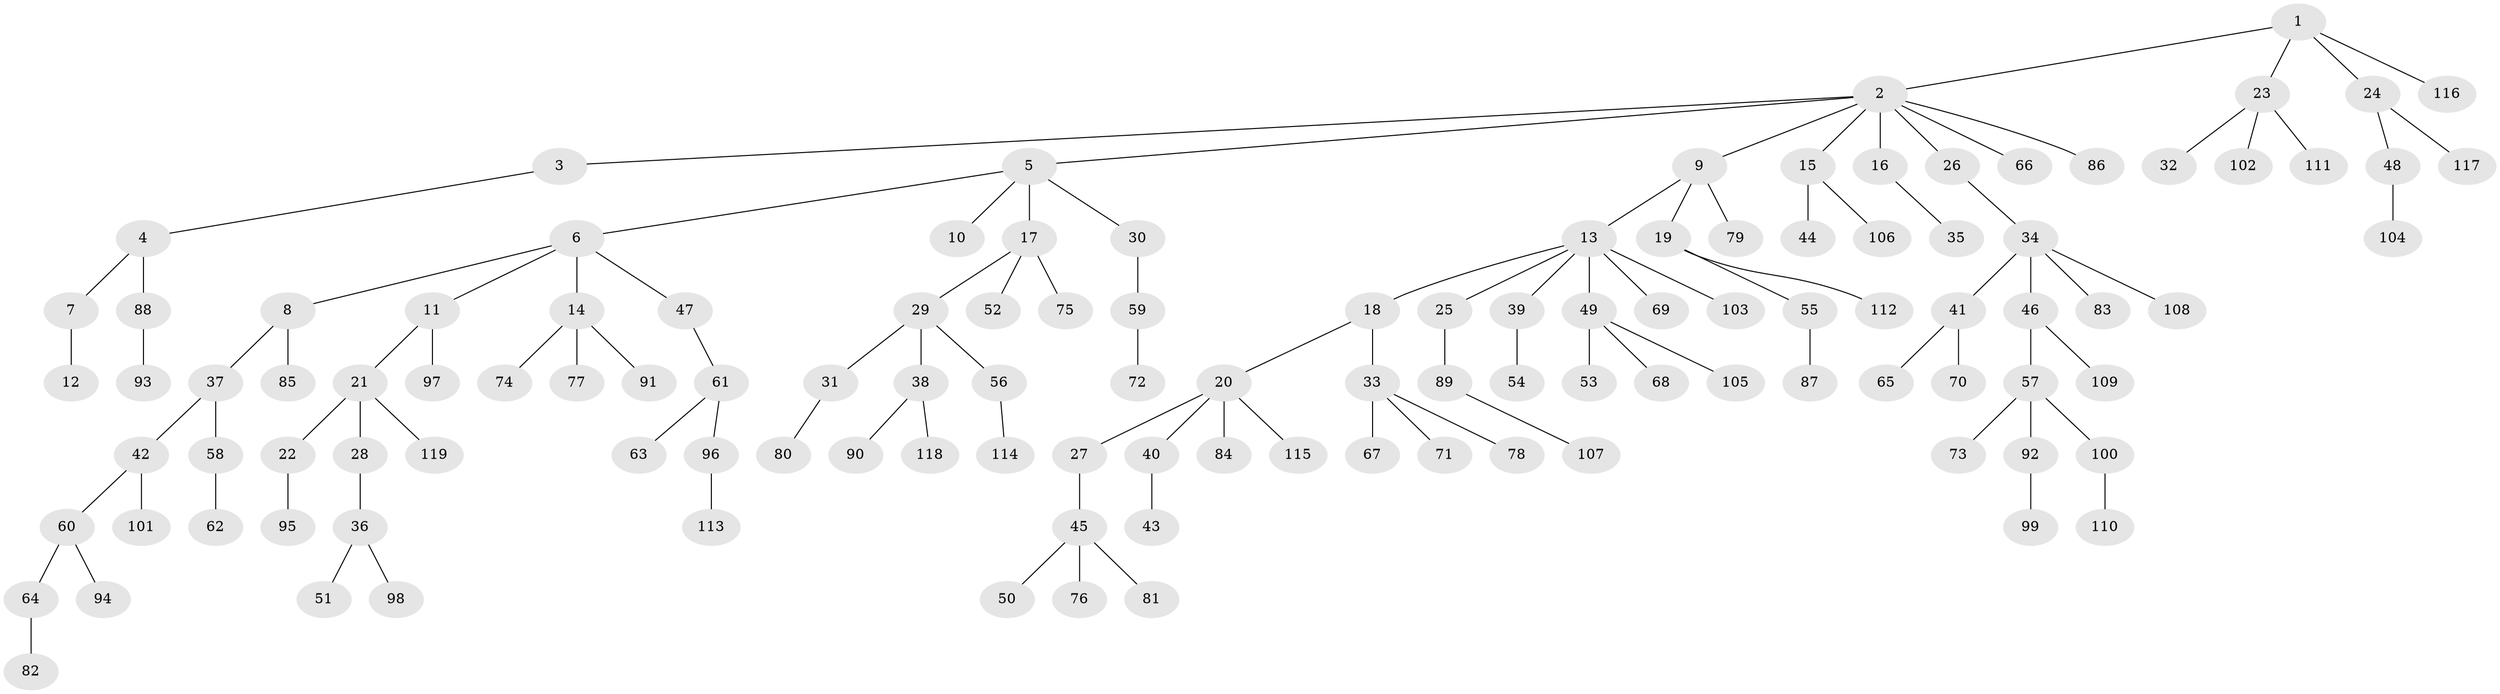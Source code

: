 // coarse degree distribution, {3: 0.125, 8: 0.0125, 4: 0.0625, 5: 0.0125, 2: 0.175, 9: 0.0125, 1: 0.575, 6: 0.025}
// Generated by graph-tools (version 1.1) at 2025/42/03/06/25 10:42:03]
// undirected, 119 vertices, 118 edges
graph export_dot {
graph [start="1"]
  node [color=gray90,style=filled];
  1;
  2;
  3;
  4;
  5;
  6;
  7;
  8;
  9;
  10;
  11;
  12;
  13;
  14;
  15;
  16;
  17;
  18;
  19;
  20;
  21;
  22;
  23;
  24;
  25;
  26;
  27;
  28;
  29;
  30;
  31;
  32;
  33;
  34;
  35;
  36;
  37;
  38;
  39;
  40;
  41;
  42;
  43;
  44;
  45;
  46;
  47;
  48;
  49;
  50;
  51;
  52;
  53;
  54;
  55;
  56;
  57;
  58;
  59;
  60;
  61;
  62;
  63;
  64;
  65;
  66;
  67;
  68;
  69;
  70;
  71;
  72;
  73;
  74;
  75;
  76;
  77;
  78;
  79;
  80;
  81;
  82;
  83;
  84;
  85;
  86;
  87;
  88;
  89;
  90;
  91;
  92;
  93;
  94;
  95;
  96;
  97;
  98;
  99;
  100;
  101;
  102;
  103;
  104;
  105;
  106;
  107;
  108;
  109;
  110;
  111;
  112;
  113;
  114;
  115;
  116;
  117;
  118;
  119;
  1 -- 2;
  1 -- 23;
  1 -- 24;
  1 -- 116;
  2 -- 3;
  2 -- 5;
  2 -- 9;
  2 -- 15;
  2 -- 16;
  2 -- 26;
  2 -- 66;
  2 -- 86;
  3 -- 4;
  4 -- 7;
  4 -- 88;
  5 -- 6;
  5 -- 10;
  5 -- 17;
  5 -- 30;
  6 -- 8;
  6 -- 11;
  6 -- 14;
  6 -- 47;
  7 -- 12;
  8 -- 37;
  8 -- 85;
  9 -- 13;
  9 -- 19;
  9 -- 79;
  11 -- 21;
  11 -- 97;
  13 -- 18;
  13 -- 25;
  13 -- 39;
  13 -- 49;
  13 -- 69;
  13 -- 103;
  14 -- 74;
  14 -- 77;
  14 -- 91;
  15 -- 44;
  15 -- 106;
  16 -- 35;
  17 -- 29;
  17 -- 52;
  17 -- 75;
  18 -- 20;
  18 -- 33;
  19 -- 55;
  19 -- 112;
  20 -- 27;
  20 -- 40;
  20 -- 84;
  20 -- 115;
  21 -- 22;
  21 -- 28;
  21 -- 119;
  22 -- 95;
  23 -- 32;
  23 -- 102;
  23 -- 111;
  24 -- 48;
  24 -- 117;
  25 -- 89;
  26 -- 34;
  27 -- 45;
  28 -- 36;
  29 -- 31;
  29 -- 38;
  29 -- 56;
  30 -- 59;
  31 -- 80;
  33 -- 67;
  33 -- 71;
  33 -- 78;
  34 -- 41;
  34 -- 46;
  34 -- 83;
  34 -- 108;
  36 -- 51;
  36 -- 98;
  37 -- 42;
  37 -- 58;
  38 -- 90;
  38 -- 118;
  39 -- 54;
  40 -- 43;
  41 -- 65;
  41 -- 70;
  42 -- 60;
  42 -- 101;
  45 -- 50;
  45 -- 76;
  45 -- 81;
  46 -- 57;
  46 -- 109;
  47 -- 61;
  48 -- 104;
  49 -- 53;
  49 -- 68;
  49 -- 105;
  55 -- 87;
  56 -- 114;
  57 -- 73;
  57 -- 92;
  57 -- 100;
  58 -- 62;
  59 -- 72;
  60 -- 64;
  60 -- 94;
  61 -- 63;
  61 -- 96;
  64 -- 82;
  88 -- 93;
  89 -- 107;
  92 -- 99;
  96 -- 113;
  100 -- 110;
}
